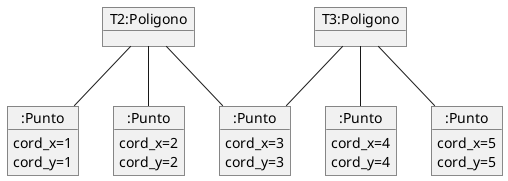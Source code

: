 @startuml C2
object "T2:Poligono" as o1
object "T3:Poligono" as o2
object ":Punto" as o3
o3 : cord_x=3
o3 : cord_y=3
object ":Punto" as o4
object ":Punto" as o5
object ":Punto" as o6
object ":Punto" as o7
o4 : cord_x=1
o4 : cord_y=1
o5 : cord_x=2
o5 : cord_y=2
o6 : cord_x=4
o6 : cord_y=4
o7 : cord_x=5
o7 : cord_y=5

o1 -- o3
o2 -- o3
o1 -- o4
o1 -- o5
o2 -- o6
o2 -- o7

@enduml